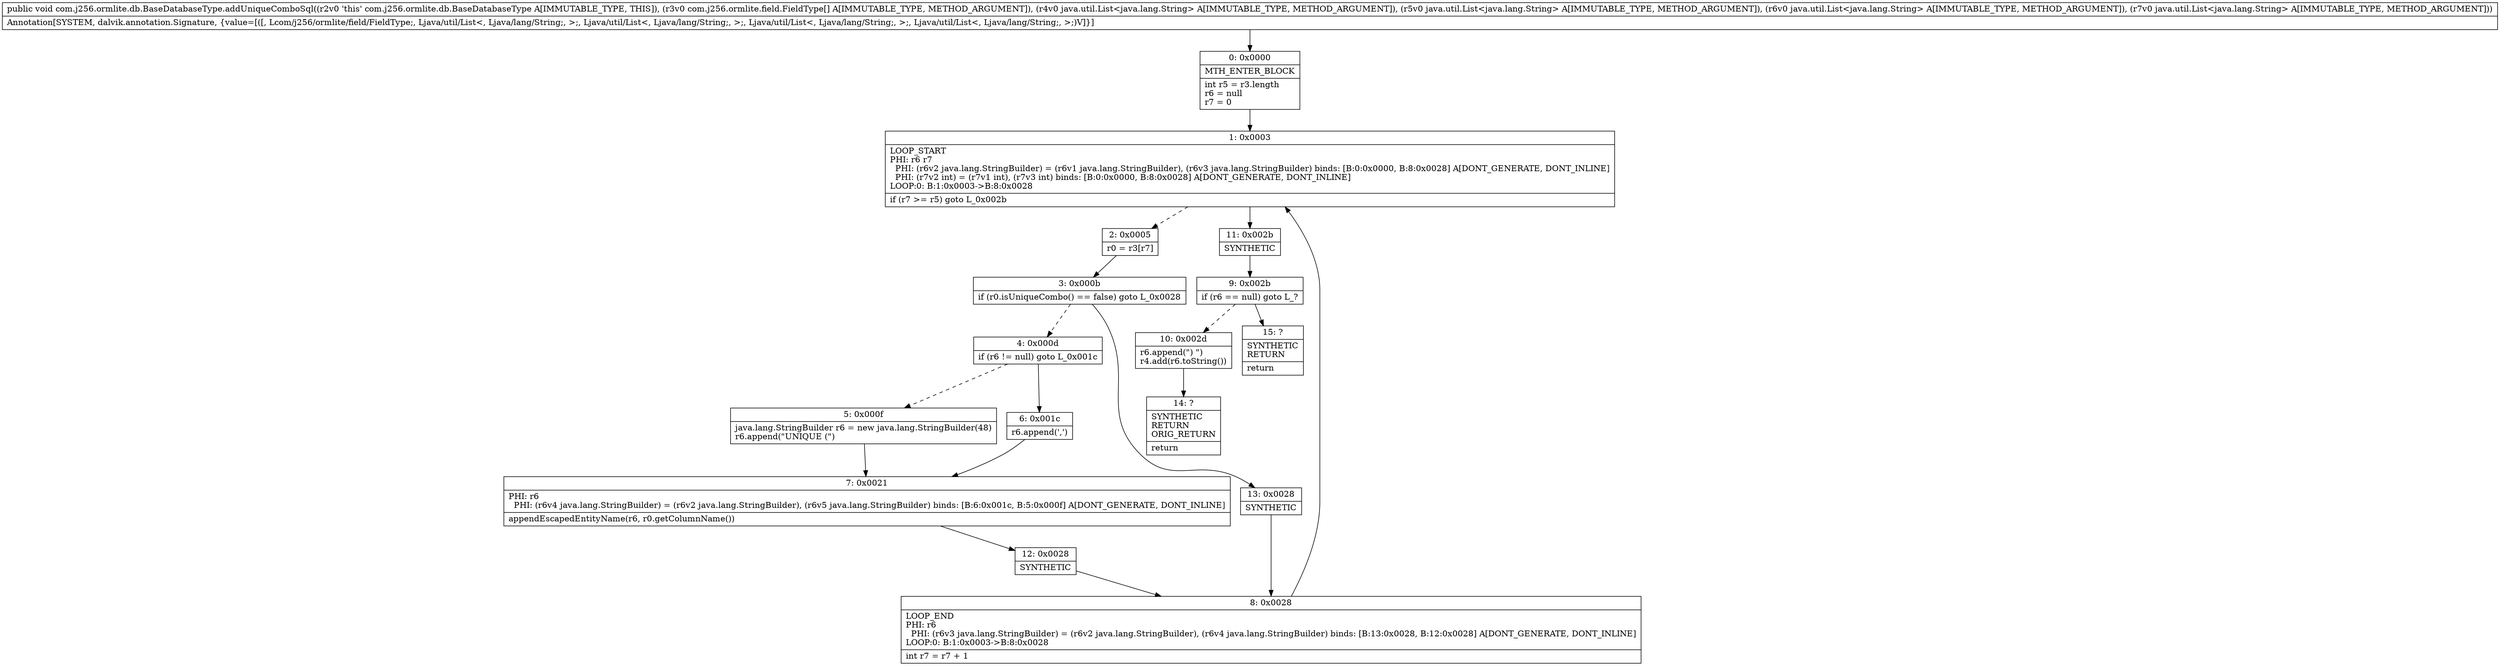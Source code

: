 digraph "CFG forcom.j256.ormlite.db.BaseDatabaseType.addUniqueComboSql([Lcom\/j256\/ormlite\/field\/FieldType;Ljava\/util\/List;Ljava\/util\/List;Ljava\/util\/List;Ljava\/util\/List;)V" {
Node_0 [shape=record,label="{0\:\ 0x0000|MTH_ENTER_BLOCK\l|int r5 = r3.length\lr6 = null\lr7 = 0\l}"];
Node_1 [shape=record,label="{1\:\ 0x0003|LOOP_START\lPHI: r6 r7 \l  PHI: (r6v2 java.lang.StringBuilder) = (r6v1 java.lang.StringBuilder), (r6v3 java.lang.StringBuilder) binds: [B:0:0x0000, B:8:0x0028] A[DONT_GENERATE, DONT_INLINE]\l  PHI: (r7v2 int) = (r7v1 int), (r7v3 int) binds: [B:0:0x0000, B:8:0x0028] A[DONT_GENERATE, DONT_INLINE]\lLOOP:0: B:1:0x0003\-\>B:8:0x0028\l|if (r7 \>= r5) goto L_0x002b\l}"];
Node_2 [shape=record,label="{2\:\ 0x0005|r0 = r3[r7]\l}"];
Node_3 [shape=record,label="{3\:\ 0x000b|if (r0.isUniqueCombo() == false) goto L_0x0028\l}"];
Node_4 [shape=record,label="{4\:\ 0x000d|if (r6 != null) goto L_0x001c\l}"];
Node_5 [shape=record,label="{5\:\ 0x000f|java.lang.StringBuilder r6 = new java.lang.StringBuilder(48)\lr6.append(\"UNIQUE (\")\l}"];
Node_6 [shape=record,label="{6\:\ 0x001c|r6.append(',')\l}"];
Node_7 [shape=record,label="{7\:\ 0x0021|PHI: r6 \l  PHI: (r6v4 java.lang.StringBuilder) = (r6v2 java.lang.StringBuilder), (r6v5 java.lang.StringBuilder) binds: [B:6:0x001c, B:5:0x000f] A[DONT_GENERATE, DONT_INLINE]\l|appendEscapedEntityName(r6, r0.getColumnName())\l}"];
Node_8 [shape=record,label="{8\:\ 0x0028|LOOP_END\lPHI: r6 \l  PHI: (r6v3 java.lang.StringBuilder) = (r6v2 java.lang.StringBuilder), (r6v4 java.lang.StringBuilder) binds: [B:13:0x0028, B:12:0x0028] A[DONT_GENERATE, DONT_INLINE]\lLOOP:0: B:1:0x0003\-\>B:8:0x0028\l|int r7 = r7 + 1\l}"];
Node_9 [shape=record,label="{9\:\ 0x002b|if (r6 == null) goto L_?\l}"];
Node_10 [shape=record,label="{10\:\ 0x002d|r6.append(\") \")\lr4.add(r6.toString())\l}"];
Node_11 [shape=record,label="{11\:\ 0x002b|SYNTHETIC\l}"];
Node_12 [shape=record,label="{12\:\ 0x0028|SYNTHETIC\l}"];
Node_13 [shape=record,label="{13\:\ 0x0028|SYNTHETIC\l}"];
Node_14 [shape=record,label="{14\:\ ?|SYNTHETIC\lRETURN\lORIG_RETURN\l|return\l}"];
Node_15 [shape=record,label="{15\:\ ?|SYNTHETIC\lRETURN\l|return\l}"];
MethodNode[shape=record,label="{public void com.j256.ormlite.db.BaseDatabaseType.addUniqueComboSql((r2v0 'this' com.j256.ormlite.db.BaseDatabaseType A[IMMUTABLE_TYPE, THIS]), (r3v0 com.j256.ormlite.field.FieldType[] A[IMMUTABLE_TYPE, METHOD_ARGUMENT]), (r4v0 java.util.List\<java.lang.String\> A[IMMUTABLE_TYPE, METHOD_ARGUMENT]), (r5v0 java.util.List\<java.lang.String\> A[IMMUTABLE_TYPE, METHOD_ARGUMENT]), (r6v0 java.util.List\<java.lang.String\> A[IMMUTABLE_TYPE, METHOD_ARGUMENT]), (r7v0 java.util.List\<java.lang.String\> A[IMMUTABLE_TYPE, METHOD_ARGUMENT]))  | Annotation[SYSTEM, dalvik.annotation.Signature, \{value=[([, Lcom\/j256\/ormlite\/field\/FieldType;, Ljava\/util\/List\<, Ljava\/lang\/String;, \>;, Ljava\/util\/List\<, Ljava\/lang\/String;, \>;, Ljava\/util\/List\<, Ljava\/lang\/String;, \>;, Ljava\/util\/List\<, Ljava\/lang\/String;, \>;)V]\}]\l}"];
MethodNode -> Node_0;
Node_0 -> Node_1;
Node_1 -> Node_2[style=dashed];
Node_1 -> Node_11;
Node_2 -> Node_3;
Node_3 -> Node_4[style=dashed];
Node_3 -> Node_13;
Node_4 -> Node_5[style=dashed];
Node_4 -> Node_6;
Node_5 -> Node_7;
Node_6 -> Node_7;
Node_7 -> Node_12;
Node_8 -> Node_1;
Node_9 -> Node_10[style=dashed];
Node_9 -> Node_15;
Node_10 -> Node_14;
Node_11 -> Node_9;
Node_12 -> Node_8;
Node_13 -> Node_8;
}

